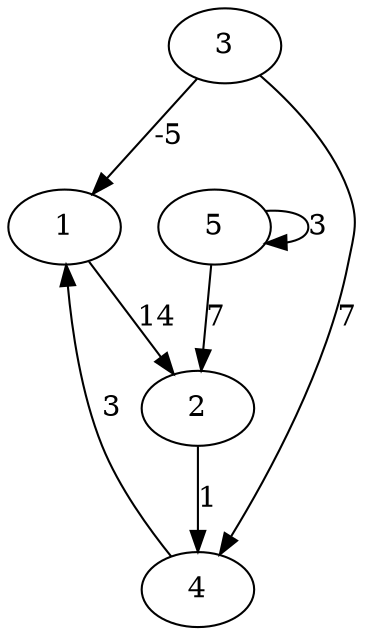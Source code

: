 digraph g {
    1 -> 2 [cost = 14 , label = "14"]
    3 -> 4 [cost = 7 , label = "7"]
    2 -> 4 [cost = 1 , label = "1"]
    4 -> 1 [cost = 3 , label = "3"]
    5 -> 2 [cost = 7 , label = "7"]
    3 -> 1 [cost = -5 , label = "-5"]
    5 -> 5 [cost = 3 , label = "3"]
}